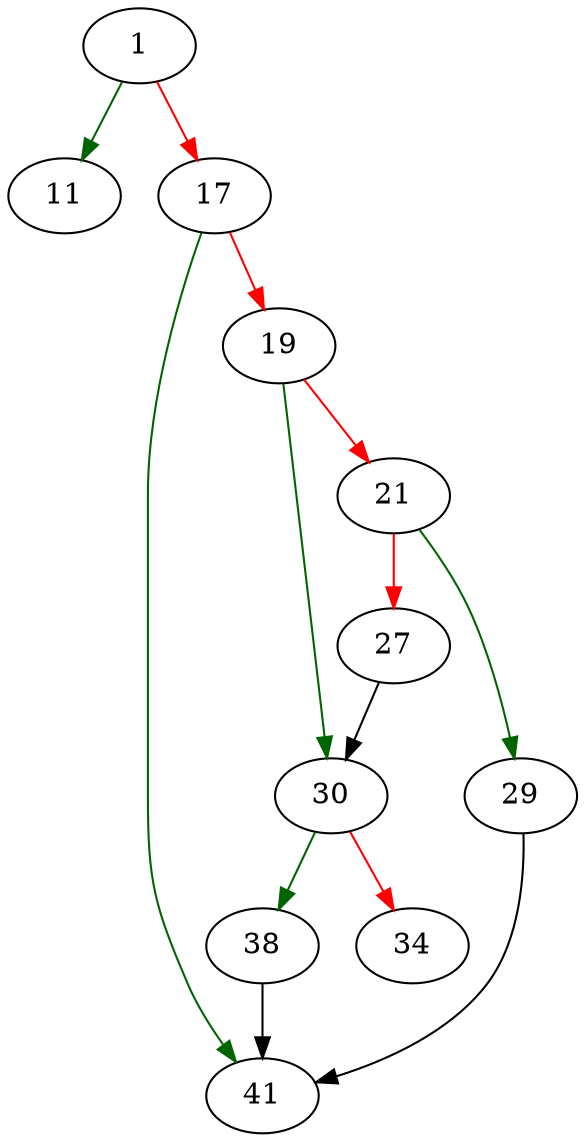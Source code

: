 strict digraph "reap" {
	// Node definitions.
	1 [entry=true];
	11;
	17;
	41;
	19;
	30;
	21;
	29;
	27;
	38;
	34;

	// Edge definitions.
	1 -> 11 [
		color=darkgreen
		cond=true
	];
	1 -> 17 [
		color=red
		cond=false
	];
	17 -> 41 [
		color=darkgreen
		cond=true
	];
	17 -> 19 [
		color=red
		cond=false
	];
	19 -> 30 [
		color=darkgreen
		cond=true
	];
	19 -> 21 [
		color=red
		cond=false
	];
	30 -> 38 [
		color=darkgreen
		cond=true
	];
	30 -> 34 [
		color=red
		cond=false
	];
	21 -> 29 [
		color=darkgreen
		cond=true
	];
	21 -> 27 [
		color=red
		cond=false
	];
	29 -> 41;
	27 -> 30;
	38 -> 41;
}